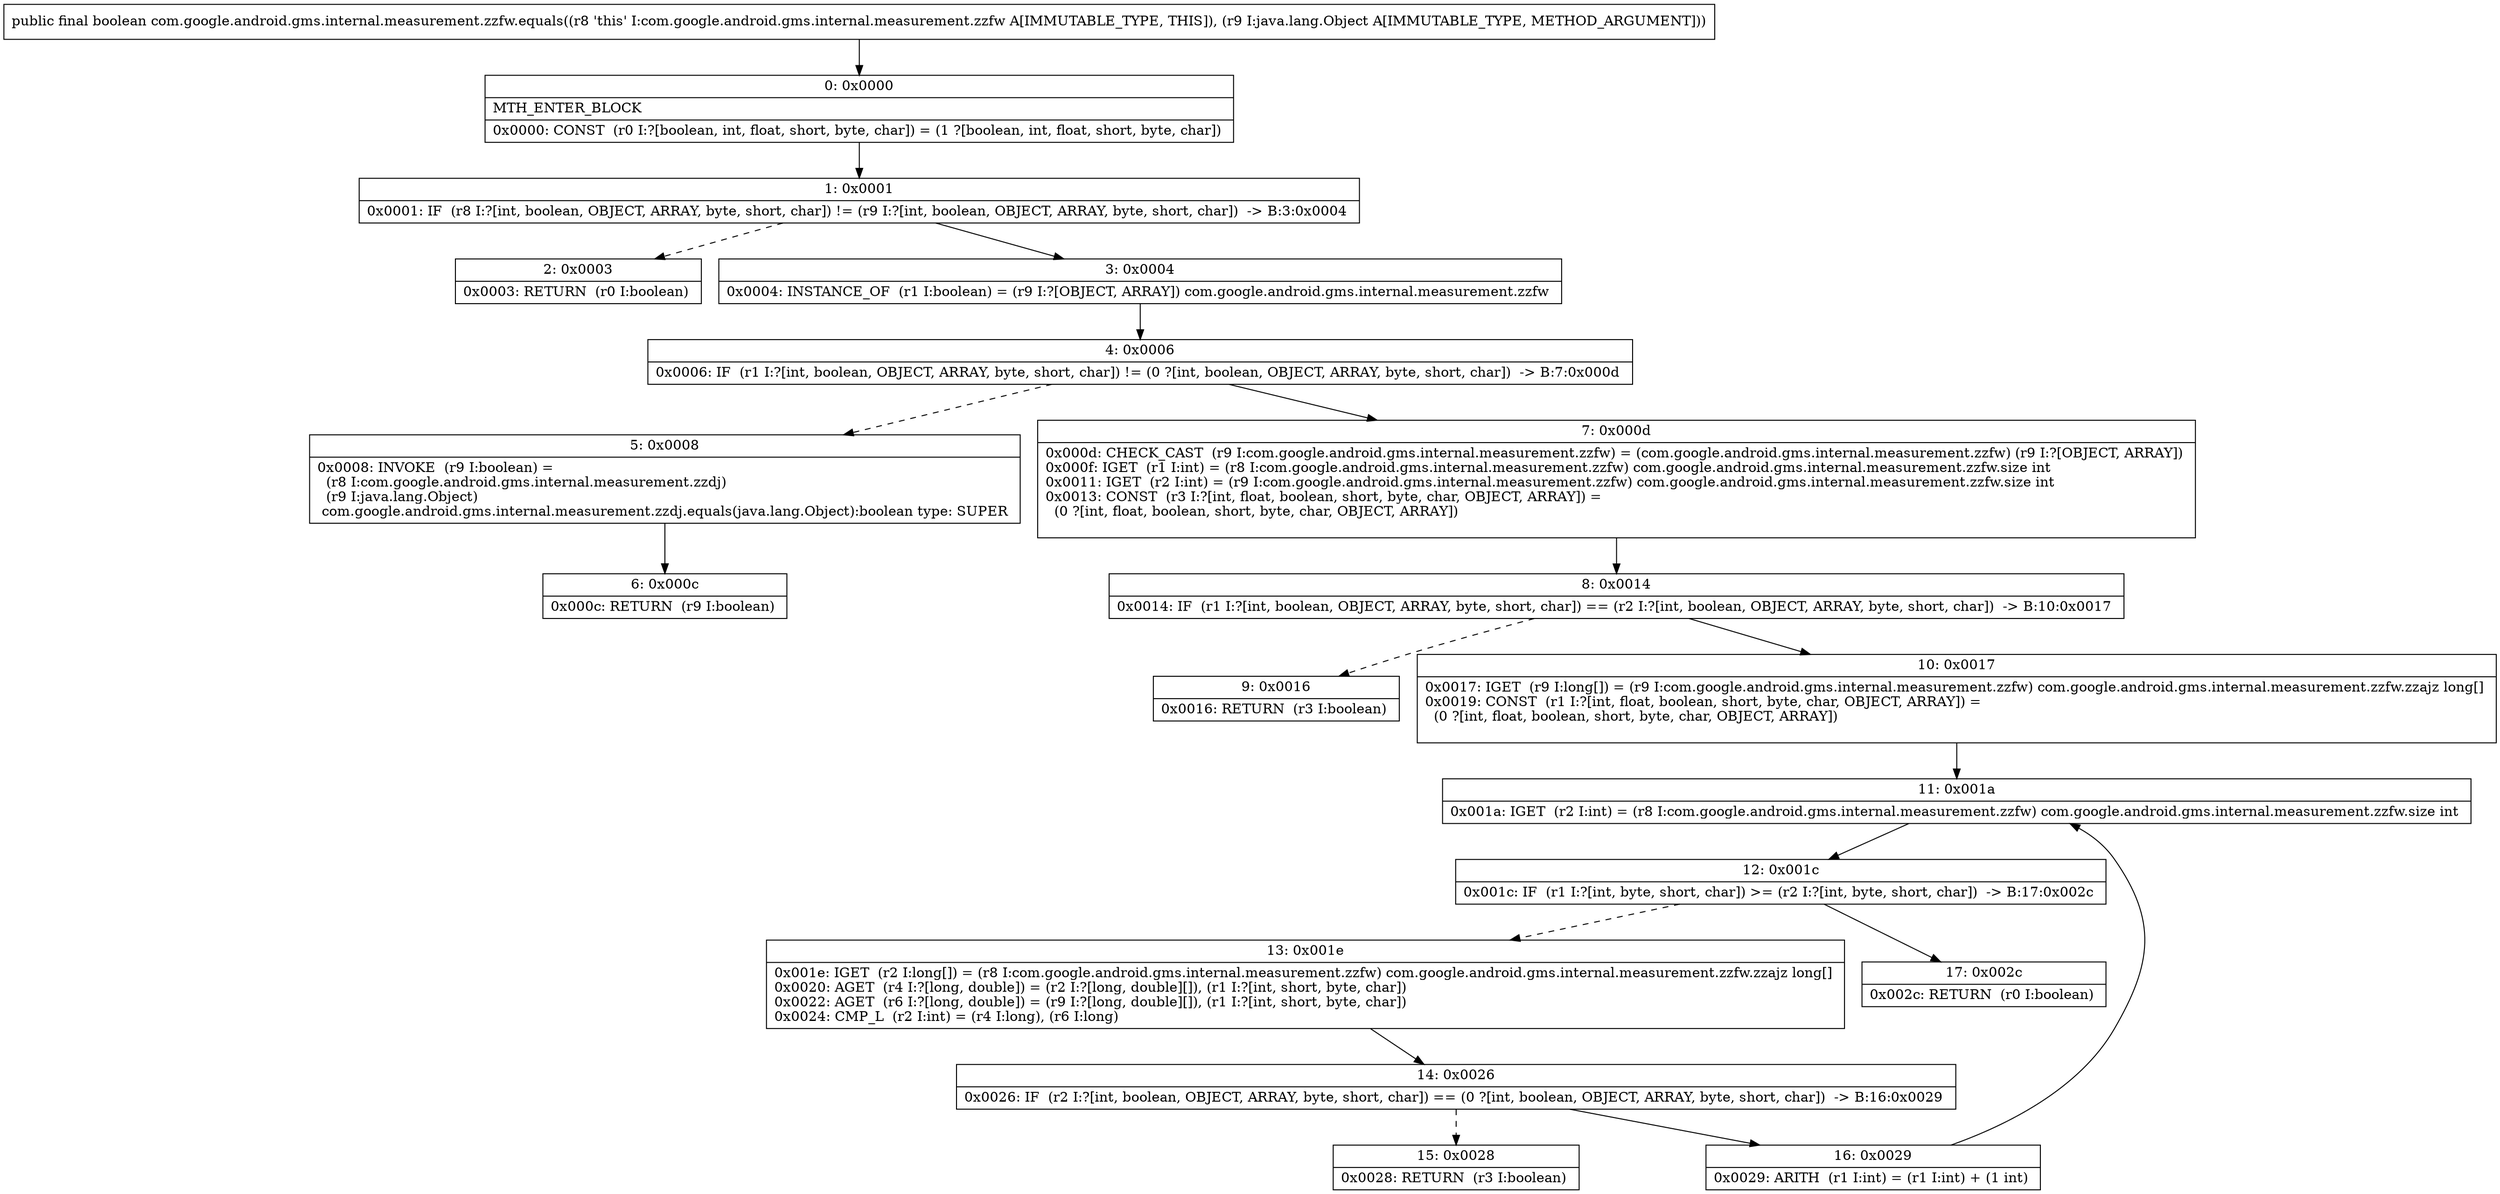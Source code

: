 digraph "CFG forcom.google.android.gms.internal.measurement.zzfw.equals(Ljava\/lang\/Object;)Z" {
Node_0 [shape=record,label="{0\:\ 0x0000|MTH_ENTER_BLOCK\l|0x0000: CONST  (r0 I:?[boolean, int, float, short, byte, char]) = (1 ?[boolean, int, float, short, byte, char]) \l}"];
Node_1 [shape=record,label="{1\:\ 0x0001|0x0001: IF  (r8 I:?[int, boolean, OBJECT, ARRAY, byte, short, char]) != (r9 I:?[int, boolean, OBJECT, ARRAY, byte, short, char])  \-\> B:3:0x0004 \l}"];
Node_2 [shape=record,label="{2\:\ 0x0003|0x0003: RETURN  (r0 I:boolean) \l}"];
Node_3 [shape=record,label="{3\:\ 0x0004|0x0004: INSTANCE_OF  (r1 I:boolean) = (r9 I:?[OBJECT, ARRAY]) com.google.android.gms.internal.measurement.zzfw \l}"];
Node_4 [shape=record,label="{4\:\ 0x0006|0x0006: IF  (r1 I:?[int, boolean, OBJECT, ARRAY, byte, short, char]) != (0 ?[int, boolean, OBJECT, ARRAY, byte, short, char])  \-\> B:7:0x000d \l}"];
Node_5 [shape=record,label="{5\:\ 0x0008|0x0008: INVOKE  (r9 I:boolean) = \l  (r8 I:com.google.android.gms.internal.measurement.zzdj)\l  (r9 I:java.lang.Object)\l com.google.android.gms.internal.measurement.zzdj.equals(java.lang.Object):boolean type: SUPER \l}"];
Node_6 [shape=record,label="{6\:\ 0x000c|0x000c: RETURN  (r9 I:boolean) \l}"];
Node_7 [shape=record,label="{7\:\ 0x000d|0x000d: CHECK_CAST  (r9 I:com.google.android.gms.internal.measurement.zzfw) = (com.google.android.gms.internal.measurement.zzfw) (r9 I:?[OBJECT, ARRAY]) \l0x000f: IGET  (r1 I:int) = (r8 I:com.google.android.gms.internal.measurement.zzfw) com.google.android.gms.internal.measurement.zzfw.size int \l0x0011: IGET  (r2 I:int) = (r9 I:com.google.android.gms.internal.measurement.zzfw) com.google.android.gms.internal.measurement.zzfw.size int \l0x0013: CONST  (r3 I:?[int, float, boolean, short, byte, char, OBJECT, ARRAY]) = \l  (0 ?[int, float, boolean, short, byte, char, OBJECT, ARRAY])\l \l}"];
Node_8 [shape=record,label="{8\:\ 0x0014|0x0014: IF  (r1 I:?[int, boolean, OBJECT, ARRAY, byte, short, char]) == (r2 I:?[int, boolean, OBJECT, ARRAY, byte, short, char])  \-\> B:10:0x0017 \l}"];
Node_9 [shape=record,label="{9\:\ 0x0016|0x0016: RETURN  (r3 I:boolean) \l}"];
Node_10 [shape=record,label="{10\:\ 0x0017|0x0017: IGET  (r9 I:long[]) = (r9 I:com.google.android.gms.internal.measurement.zzfw) com.google.android.gms.internal.measurement.zzfw.zzajz long[] \l0x0019: CONST  (r1 I:?[int, float, boolean, short, byte, char, OBJECT, ARRAY]) = \l  (0 ?[int, float, boolean, short, byte, char, OBJECT, ARRAY])\l \l}"];
Node_11 [shape=record,label="{11\:\ 0x001a|0x001a: IGET  (r2 I:int) = (r8 I:com.google.android.gms.internal.measurement.zzfw) com.google.android.gms.internal.measurement.zzfw.size int \l}"];
Node_12 [shape=record,label="{12\:\ 0x001c|0x001c: IF  (r1 I:?[int, byte, short, char]) \>= (r2 I:?[int, byte, short, char])  \-\> B:17:0x002c \l}"];
Node_13 [shape=record,label="{13\:\ 0x001e|0x001e: IGET  (r2 I:long[]) = (r8 I:com.google.android.gms.internal.measurement.zzfw) com.google.android.gms.internal.measurement.zzfw.zzajz long[] \l0x0020: AGET  (r4 I:?[long, double]) = (r2 I:?[long, double][]), (r1 I:?[int, short, byte, char]) \l0x0022: AGET  (r6 I:?[long, double]) = (r9 I:?[long, double][]), (r1 I:?[int, short, byte, char]) \l0x0024: CMP_L  (r2 I:int) = (r4 I:long), (r6 I:long) \l}"];
Node_14 [shape=record,label="{14\:\ 0x0026|0x0026: IF  (r2 I:?[int, boolean, OBJECT, ARRAY, byte, short, char]) == (0 ?[int, boolean, OBJECT, ARRAY, byte, short, char])  \-\> B:16:0x0029 \l}"];
Node_15 [shape=record,label="{15\:\ 0x0028|0x0028: RETURN  (r3 I:boolean) \l}"];
Node_16 [shape=record,label="{16\:\ 0x0029|0x0029: ARITH  (r1 I:int) = (r1 I:int) + (1 int) \l}"];
Node_17 [shape=record,label="{17\:\ 0x002c|0x002c: RETURN  (r0 I:boolean) \l}"];
MethodNode[shape=record,label="{public final boolean com.google.android.gms.internal.measurement.zzfw.equals((r8 'this' I:com.google.android.gms.internal.measurement.zzfw A[IMMUTABLE_TYPE, THIS]), (r9 I:java.lang.Object A[IMMUTABLE_TYPE, METHOD_ARGUMENT])) }"];
MethodNode -> Node_0;
Node_0 -> Node_1;
Node_1 -> Node_2[style=dashed];
Node_1 -> Node_3;
Node_3 -> Node_4;
Node_4 -> Node_5[style=dashed];
Node_4 -> Node_7;
Node_5 -> Node_6;
Node_7 -> Node_8;
Node_8 -> Node_9[style=dashed];
Node_8 -> Node_10;
Node_10 -> Node_11;
Node_11 -> Node_12;
Node_12 -> Node_13[style=dashed];
Node_12 -> Node_17;
Node_13 -> Node_14;
Node_14 -> Node_15[style=dashed];
Node_14 -> Node_16;
Node_16 -> Node_11;
}

